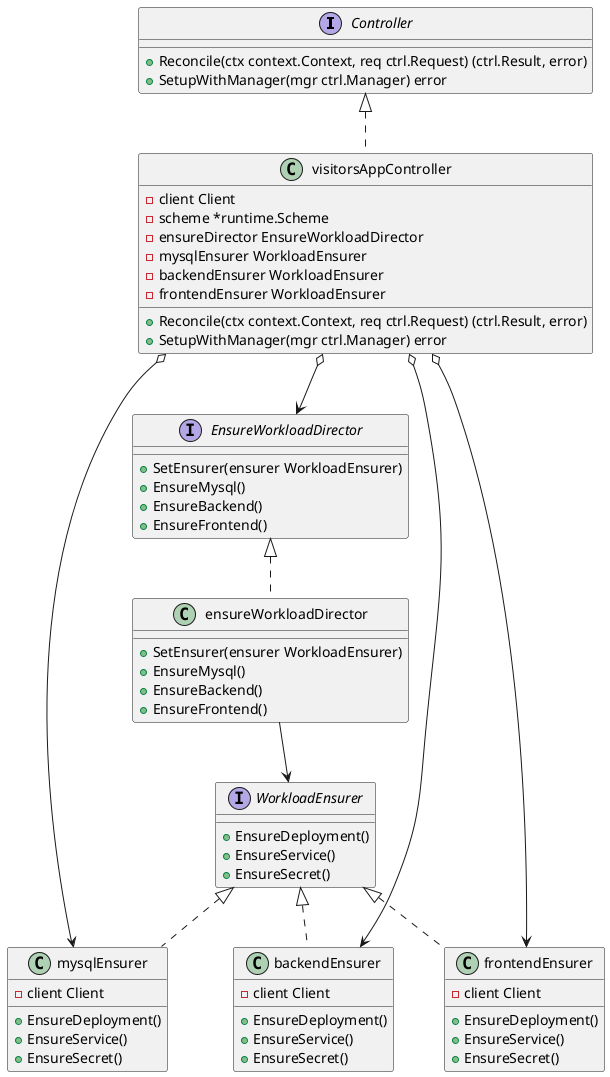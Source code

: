 @startuml
'https://plantuml.com/class-diagram

interface Controller {
    +Reconcile(ctx context.Context, req ctrl.Request) (ctrl.Result, error)
    +SetupWithManager(mgr ctrl.Manager) error
}

class visitorsAppController {
    -client Client
	-scheme *runtime.Scheme
	-ensureDirector EnsureWorkloadDirector
    -mysqlEnsurer WorkloadEnsurer
    -backendEnsurer WorkloadEnsurer
    -frontendEnsurer WorkloadEnsurer
    +Reconcile(ctx context.Context, req ctrl.Request) (ctrl.Result, error)
    +SetupWithManager(mgr ctrl.Manager) error
}

class visitorsAppController implements Controller

interface WorkloadEnsurer {
    +EnsureDeployment()
    +EnsureService()
    +EnsureSecret()
}

class mysqlEnsurer {
    -client Client
    +EnsureDeployment()
    +EnsureService()
    +EnsureSecret()
}

class backendEnsurer {
    -client Client
    +EnsureDeployment()
    +EnsureService()
    +EnsureSecret()
}

class frontendEnsurer {
    -client Client
    +EnsureDeployment()
    +EnsureService()
    +EnsureSecret()
}

class mysqlEnsurer implements WorkloadEnsurer
class backendEnsurer implements WorkloadEnsurer
class frontendEnsurer implements WorkloadEnsurer

interface EnsureWorkloadDirector {
    +SetEnsurer(ensurer WorkloadEnsurer)
    +EnsureMysql()
    +EnsureBackend()
    +EnsureFrontend()
}

class ensureWorkloadDirector {
    +SetEnsurer(ensurer WorkloadEnsurer)
    +EnsureMysql()
    +EnsureBackend()
    +EnsureFrontend()
}

class ensureWorkloadDirector implements EnsureWorkloadDirector

ensureWorkloadDirector --> WorkloadEnsurer
visitorsAppController o--> EnsureWorkloadDirector
visitorsAppController o--> frontendEnsurer
visitorsAppController o--> backendEnsurer
visitorsAppController o--> mysqlEnsurer

@enduml
